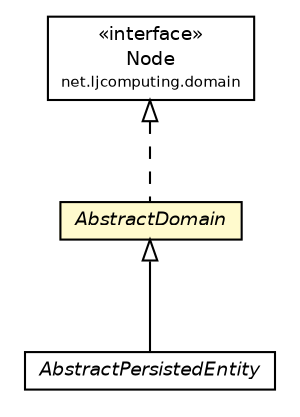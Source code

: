 #!/usr/local/bin/dot
#
# Class diagram 
# Generated by UMLGraph version R5_6 (http://www.umlgraph.org/)
#

digraph G {
	edge [fontname="Helvetica",fontsize=10,labelfontname="Helvetica",labelfontsize=10];
	node [fontname="Helvetica",fontsize=10,shape=plaintext];
	nodesep=0.25;
	ranksep=0.5;
	// net.ljcomputing.entity.AbstractPersistedEntity
	c67 [label=<<table title="net.ljcomputing.entity.AbstractPersistedEntity" border="0" cellborder="1" cellspacing="0" cellpadding="2" port="p" href="./AbstractPersistedEntity.html">
		<tr><td><table border="0" cellspacing="0" cellpadding="1">
<tr><td align="center" balign="center"><font face="Helvetica-Oblique"> AbstractPersistedEntity </font></td></tr>
		</table></td></tr>
		</table>>, URL="./AbstractPersistedEntity.html", fontname="Helvetica", fontcolor="black", fontsize=9.0];
	// net.ljcomputing.entity.AbstractDomain
	c70 [label=<<table title="net.ljcomputing.entity.AbstractDomain" border="0" cellborder="1" cellspacing="0" cellpadding="2" port="p" bgcolor="lemonChiffon" href="./AbstractDomain.html">
		<tr><td><table border="0" cellspacing="0" cellpadding="1">
<tr><td align="center" balign="center"><font face="Helvetica-Oblique"> AbstractDomain </font></td></tr>
		</table></td></tr>
		</table>>, URL="./AbstractDomain.html", fontname="Helvetica", fontcolor="black", fontsize=9.0];
	// net.ljcomputing.domain.Node
	c75 [label=<<table title="net.ljcomputing.domain.Node" border="0" cellborder="1" cellspacing="0" cellpadding="2" port="p" href="../domain/Node.html">
		<tr><td><table border="0" cellspacing="0" cellpadding="1">
<tr><td align="center" balign="center"> &#171;interface&#187; </td></tr>
<tr><td align="center" balign="center"> Node </td></tr>
<tr><td align="center" balign="center"><font point-size="7.0"> net.ljcomputing.domain </font></td></tr>
		</table></td></tr>
		</table>>, URL="../domain/Node.html", fontname="Helvetica", fontcolor="black", fontsize=9.0];
	//net.ljcomputing.entity.AbstractPersistedEntity extends net.ljcomputing.entity.AbstractDomain
	c70:p -> c67:p [dir=back,arrowtail=empty];
	//net.ljcomputing.entity.AbstractDomain implements net.ljcomputing.domain.Node
	c75:p -> c70:p [dir=back,arrowtail=empty,style=dashed];
}

